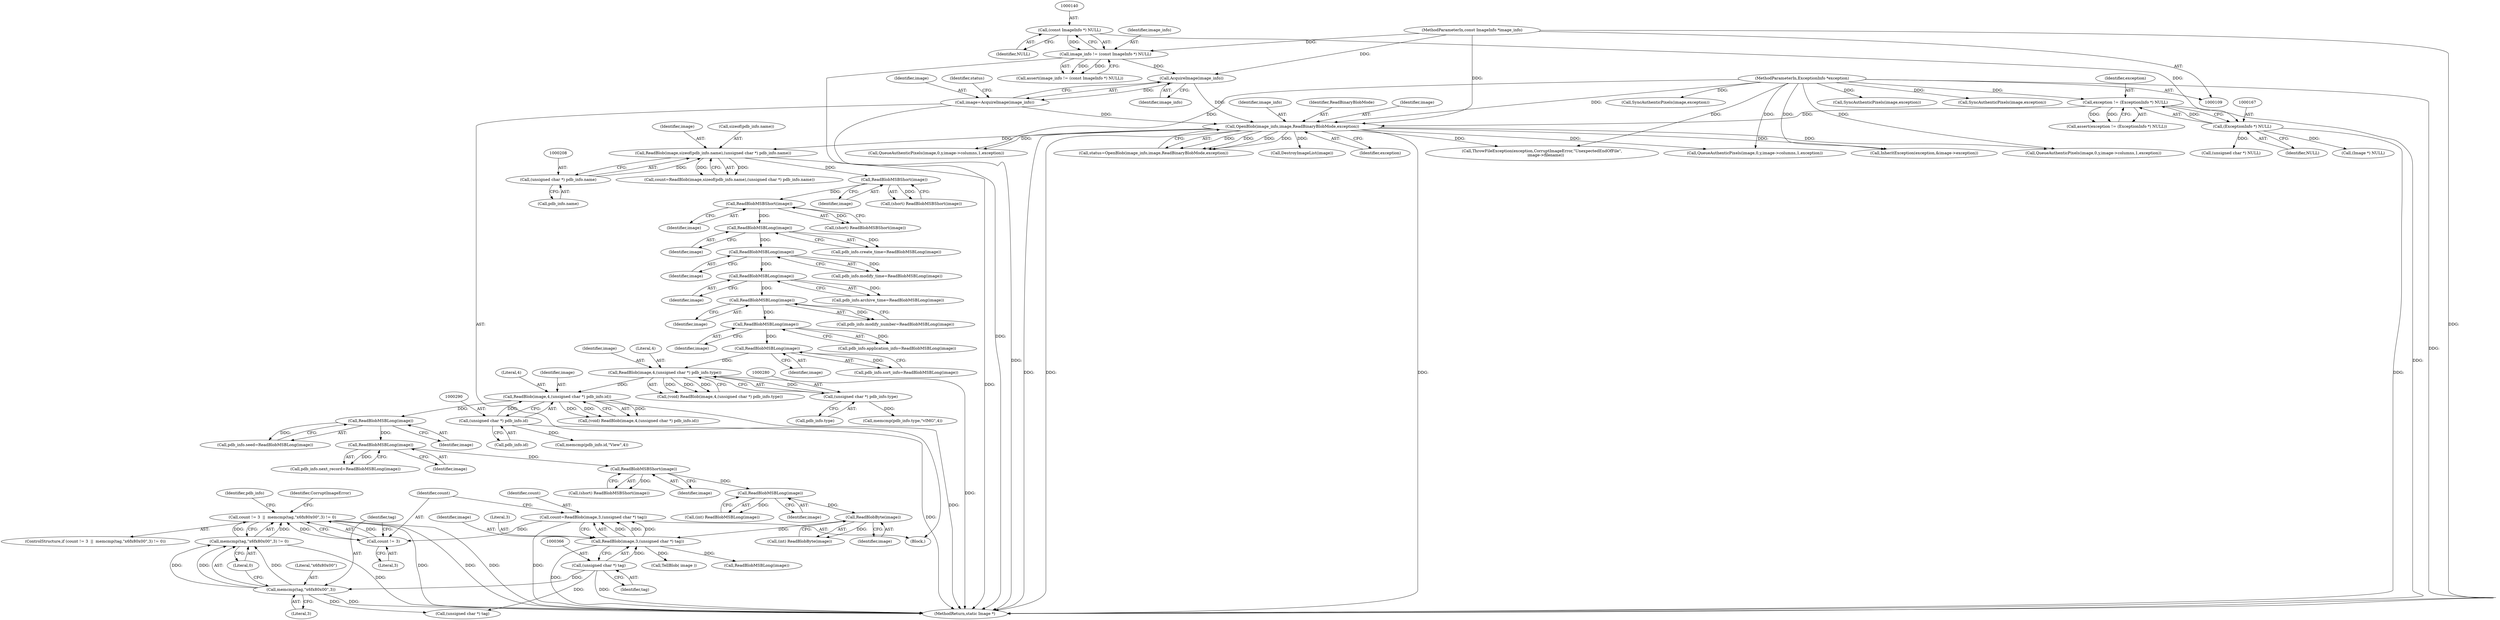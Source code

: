 digraph "0_ImageMagick_424d40ebfcde48bb872eba75179d3d73704fdf1f@API" {
"1000369" [label="(Call,count != 3  ||  memcmp(tag,\"\x6f\x80\x00\",3) != 0)"];
"1000370" [label="(Call,count != 3)"];
"1000360" [label="(Call,count=ReadBlob(image,3,(unsigned char *) tag))"];
"1000362" [label="(Call,ReadBlob(image,3,(unsigned char *) tag))"];
"1000355" [label="(Call,ReadBlobByte(image))"];
"1000347" [label="(Call,ReadBlobMSBLong(image))"];
"1000312" [label="(Call,ReadBlobMSBShort(image))"];
"1000304" [label="(Call,ReadBlobMSBLong(image))"];
"1000298" [label="(Call,ReadBlobMSBLong(image))"];
"1000286" [label="(Call,ReadBlob(image,4,(unsigned char *) pdb_info.id))"];
"1000276" [label="(Call,ReadBlob(image,4,(unsigned char *) pdb_info.type))"];
"1000272" [label="(Call,ReadBlobMSBLong(image))"];
"1000266" [label="(Call,ReadBlobMSBLong(image))"];
"1000260" [label="(Call,ReadBlobMSBLong(image))"];
"1000254" [label="(Call,ReadBlobMSBLong(image))"];
"1000248" [label="(Call,ReadBlobMSBLong(image))"];
"1000242" [label="(Call,ReadBlobMSBLong(image))"];
"1000236" [label="(Call,ReadBlobMSBShort(image))"];
"1000228" [label="(Call,ReadBlobMSBShort(image))"];
"1000201" [label="(Call,ReadBlob(image,sizeof(pdb_info.name),(unsigned char *) pdb_info.name))"];
"1000181" [label="(Call,OpenBlob(image_info,image,ReadBinaryBlobMode,exception))"];
"1000177" [label="(Call,AcquireImage(image_info))"];
"1000137" [label="(Call,image_info != (const ImageInfo *) NULL)"];
"1000110" [label="(MethodParameterIn,const ImageInfo *image_info)"];
"1000139" [label="(Call,(const ImageInfo *) NULL)"];
"1000175" [label="(Call,image=AcquireImage(image_info))"];
"1000164" [label="(Call,exception != (ExceptionInfo *) NULL)"];
"1000111" [label="(MethodParameterIn,ExceptionInfo *exception)"];
"1000166" [label="(Call,(ExceptionInfo *) NULL)"];
"1000207" [label="(Call,(unsigned char *) pdb_info.name)"];
"1000279" [label="(Call,(unsigned char *) pdb_info.type)"];
"1000289" [label="(Call,(unsigned char *) pdb_info.id)"];
"1000365" [label="(Call,(unsigned char *) tag)"];
"1000373" [label="(Call,memcmp(tag,\"\x6f\x80\x00\",3) != 0)"];
"1000374" [label="(Call,memcmp(tag,\"\x6f\x80\x00\",3))"];
"1000249" [label="(Identifier,image)"];
"1000365" [label="(Call,(unsigned char *) tag)"];
"1000274" [label="(Call,(void) ReadBlob(image,4,(unsigned char *) pdb_info.type))"];
"1000199" [label="(Call,count=ReadBlob(image,sizeof(pdb_info.name),(unsigned char *) pdb_info.name))"];
"1000243" [label="(Identifier,image)"];
"1000288" [label="(Literal,4)"];
"1000298" [label="(Call,ReadBlobMSBLong(image))"];
"1000371" [label="(Identifier,count)"];
"1000375" [label="(Identifier,tag)"];
"1000286" [label="(Call,ReadBlob(image,4,(unsigned char *) pdb_info.id))"];
"1000180" [label="(Identifier,status)"];
"1000207" [label="(Call,(unsigned char *) pdb_info.name)"];
"1000362" [label="(Call,ReadBlob(image,3,(unsigned char *) tag))"];
"1000363" [label="(Identifier,image)"];
"1000304" [label="(Call,ReadBlobMSBLong(image))"];
"1000376" [label="(Literal,\"\x6f\x80\x00\")"];
"1000254" [label="(Call,ReadBlobMSBLong(image))"];
"1001031" [label="(Call,QueueAuthenticPixels(image,0,y,image->columns,1,exception))"];
"1000137" [label="(Call,image_info != (const ImageInfo *) NULL)"];
"1000176" [label="(Identifier,image)"];
"1000345" [label="(Call,(int) ReadBlobMSBLong(image))"];
"1000377" [label="(Literal,3)"];
"1000175" [label="(Call,image=AcquireImage(image_info))"];
"1000313" [label="(Identifier,image)"];
"1000360" [label="(Call,count=ReadBlob(image,3,(unsigned char *) tag))"];
"1000139" [label="(Call,(const ImageInfo *) NULL)"];
"1000361" [label="(Identifier,count)"];
"1000433" [label="(Call,TellBlob( image ))"];
"1000226" [label="(Call,(short) ReadBlobMSBShort(image))"];
"1000277" [label="(Identifier,image)"];
"1000182" [label="(Identifier,image_info)"];
"1000179" [label="(Call,status=OpenBlob(image_info,image,ReadBinaryBlobMode,exception))"];
"1000136" [label="(Call,assert(image_info != (const ImageInfo *) NULL))"];
"1000356" [label="(Identifier,image)"];
"1000266" [label="(Call,ReadBlobMSBLong(image))"];
"1000256" [label="(Call,pdb_info.modify_number=ReadBlobMSBLong(image))"];
"1000236" [label="(Call,ReadBlobMSBShort(image))"];
"1000178" [label="(Identifier,image_info)"];
"1001106" [label="(Call,SyncAuthenticPixels(image,exception))"];
"1000255" [label="(Identifier,image)"];
"1000874" [label="(Call,QueueAuthenticPixels(image,0,y,image->columns,1,exception))"];
"1000370" [label="(Call,count != 3)"];
"1000112" [label="(Block,)"];
"1001147" [label="(Call,ThrowFileException(exception,CorruptImageError,\"UnexpectedEndOfFile\",\n      image->filename))"];
"1000165" [label="(Identifier,exception)"];
"1000238" [label="(Call,pdb_info.create_time=ReadBlobMSBLong(image))"];
"1000353" [label="(Call,(int) ReadBlobByte(image))"];
"1000201" [label="(Call,ReadBlob(image,sizeof(pdb_info.name),(unsigned char *) pdb_info.name))"];
"1000234" [label="(Call,(short) ReadBlobMSBShort(image))"];
"1000209" [label="(Call,pdb_info.name)"];
"1000164" [label="(Call,exception != (ExceptionInfo *) NULL)"];
"1000373" [label="(Call,memcmp(tag,\"\x6f\x80\x00\",3) != 0)"];
"1000268" [label="(Call,pdb_info.sort_info=ReadBlobMSBLong(image))"];
"1000385" [label="(Identifier,pdb_info)"];
"1000184" [label="(Identifier,ReadBinaryBlobMode)"];
"1000312" [label="(Call,ReadBlobMSBShort(image))"];
"1000395" [label="(Call,ReadBlobMSBLong(image))"];
"1000368" [label="(ControlStructure,if (count != 3  ||  memcmp(tag,\"\x6f\x80\x00\",3) != 0))"];
"1000355" [label="(Call,ReadBlobByte(image))"];
"1000279" [label="(Call,(unsigned char *) pdb_info.type)"];
"1000244" [label="(Call,pdb_info.modify_time=ReadBlobMSBLong(image))"];
"1001285" [label="(MethodReturn,static Image *)"];
"1000299" [label="(Identifier,image)"];
"1000237" [label="(Identifier,image)"];
"1000110" [label="(MethodParameterIn,const ImageInfo *image_info)"];
"1000166" [label="(Call,(ExceptionInfo *) NULL)"];
"1000325" [label="(Call,memcmp(pdb_info.id,\"View\",4))"];
"1000380" [label="(Identifier,CorruptImageError)"];
"1000141" [label="(Identifier,NULL)"];
"1000193" [label="(Call,DestroyImageList(image))"];
"1000276" [label="(Call,ReadBlob(image,4,(unsigned char *) pdb_info.type))"];
"1000300" [label="(Call,pdb_info.next_record=ReadBlobMSBLong(image))"];
"1000830" [label="(Call,SyncAuthenticPixels(image,exception))"];
"1000272" [label="(Call,ReadBlobMSBLong(image))"];
"1000294" [label="(Call,pdb_info.seed=ReadBlobMSBLong(image))"];
"1000310" [label="(Call,(short) ReadBlobMSBShort(image))"];
"1000348" [label="(Identifier,image)"];
"1000183" [label="(Identifier,image)"];
"1000317" [label="(Call,memcmp(pdb_info.type,\"vIMG\",4))"];
"1000364" [label="(Literal,3)"];
"1000185" [label="(Identifier,exception)"];
"1000203" [label="(Call,sizeof(pdb_info.name))"];
"1000177" [label="(Call,AcquireImage(image_info))"];
"1000202" [label="(Identifier,image)"];
"1000248" [label="(Call,ReadBlobMSBLong(image))"];
"1000305" [label="(Identifier,image)"];
"1000111" [label="(MethodParameterIn,ExceptionInfo *exception)"];
"1000638" [label="(Call,InheritException(exception,&image->exception))"];
"1000138" [label="(Identifier,image_info)"];
"1000987" [label="(Call,SyncAuthenticPixels(image,exception))"];
"1000410" [label="(Call,(unsigned char *) tag)"];
"1000267" [label="(Identifier,image)"];
"1000291" [label="(Call,pdb_info.id)"];
"1000163" [label="(Call,assert(exception != (ExceptionInfo *) NULL))"];
"1000278" [label="(Literal,4)"];
"1000347" [label="(Call,ReadBlobMSBLong(image))"];
"1000242" [label="(Call,ReadBlobMSBLong(image))"];
"1000196" [label="(Call,(Image *) NULL)"];
"1000369" [label="(Call,count != 3  ||  memcmp(tag,\"\x6f\x80\x00\",3) != 0)"];
"1000284" [label="(Call,(void) ReadBlob(image,4,(unsigned char *) pdb_info.id))"];
"1000759" [label="(Call,QueueAuthenticPixels(image,0,y,image->columns,1,exception))"];
"1000260" [label="(Call,ReadBlobMSBLong(image))"];
"1000262" [label="(Call,pdb_info.application_info=ReadBlobMSBLong(image))"];
"1000168" [label="(Identifier,NULL)"];
"1000281" [label="(Call,pdb_info.type)"];
"1000367" [label="(Identifier,tag)"];
"1000287" [label="(Identifier,image)"];
"1000676" [label="(Call,(unsigned char *) NULL)"];
"1000228" [label="(Call,ReadBlobMSBShort(image))"];
"1000273" [label="(Identifier,image)"];
"1000378" [label="(Literal,0)"];
"1000289" [label="(Call,(unsigned char *) pdb_info.id)"];
"1000372" [label="(Literal,3)"];
"1000261" [label="(Identifier,image)"];
"1000181" [label="(Call,OpenBlob(image_info,image,ReadBinaryBlobMode,exception))"];
"1000250" [label="(Call,pdb_info.archive_time=ReadBlobMSBLong(image))"];
"1000229" [label="(Identifier,image)"];
"1000374" [label="(Call,memcmp(tag,\"\x6f\x80\x00\",3))"];
"1000369" -> "1000368"  [label="AST: "];
"1000369" -> "1000370"  [label="CFG: "];
"1000369" -> "1000373"  [label="CFG: "];
"1000370" -> "1000369"  [label="AST: "];
"1000373" -> "1000369"  [label="AST: "];
"1000380" -> "1000369"  [label="CFG: "];
"1000385" -> "1000369"  [label="CFG: "];
"1000369" -> "1001285"  [label="DDG: "];
"1000369" -> "1001285"  [label="DDG: "];
"1000369" -> "1001285"  [label="DDG: "];
"1000370" -> "1000369"  [label="DDG: "];
"1000370" -> "1000369"  [label="DDG: "];
"1000373" -> "1000369"  [label="DDG: "];
"1000373" -> "1000369"  [label="DDG: "];
"1000370" -> "1000372"  [label="CFG: "];
"1000371" -> "1000370"  [label="AST: "];
"1000372" -> "1000370"  [label="AST: "];
"1000375" -> "1000370"  [label="CFG: "];
"1000360" -> "1000370"  [label="DDG: "];
"1000360" -> "1000112"  [label="AST: "];
"1000360" -> "1000362"  [label="CFG: "];
"1000361" -> "1000360"  [label="AST: "];
"1000362" -> "1000360"  [label="AST: "];
"1000371" -> "1000360"  [label="CFG: "];
"1000360" -> "1001285"  [label="DDG: "];
"1000362" -> "1000360"  [label="DDG: "];
"1000362" -> "1000360"  [label="DDG: "];
"1000362" -> "1000360"  [label="DDG: "];
"1000362" -> "1000365"  [label="CFG: "];
"1000363" -> "1000362"  [label="AST: "];
"1000364" -> "1000362"  [label="AST: "];
"1000365" -> "1000362"  [label="AST: "];
"1000362" -> "1001285"  [label="DDG: "];
"1000355" -> "1000362"  [label="DDG: "];
"1000365" -> "1000362"  [label="DDG: "];
"1000362" -> "1000395"  [label="DDG: "];
"1000362" -> "1000433"  [label="DDG: "];
"1000355" -> "1000353"  [label="AST: "];
"1000355" -> "1000356"  [label="CFG: "];
"1000356" -> "1000355"  [label="AST: "];
"1000353" -> "1000355"  [label="CFG: "];
"1000355" -> "1000353"  [label="DDG: "];
"1000347" -> "1000355"  [label="DDG: "];
"1000347" -> "1000345"  [label="AST: "];
"1000347" -> "1000348"  [label="CFG: "];
"1000348" -> "1000347"  [label="AST: "];
"1000345" -> "1000347"  [label="CFG: "];
"1000347" -> "1000345"  [label="DDG: "];
"1000312" -> "1000347"  [label="DDG: "];
"1000312" -> "1000310"  [label="AST: "];
"1000312" -> "1000313"  [label="CFG: "];
"1000313" -> "1000312"  [label="AST: "];
"1000310" -> "1000312"  [label="CFG: "];
"1000312" -> "1000310"  [label="DDG: "];
"1000304" -> "1000312"  [label="DDG: "];
"1000304" -> "1000300"  [label="AST: "];
"1000304" -> "1000305"  [label="CFG: "];
"1000305" -> "1000304"  [label="AST: "];
"1000300" -> "1000304"  [label="CFG: "];
"1000304" -> "1000300"  [label="DDG: "];
"1000298" -> "1000304"  [label="DDG: "];
"1000298" -> "1000294"  [label="AST: "];
"1000298" -> "1000299"  [label="CFG: "];
"1000299" -> "1000298"  [label="AST: "];
"1000294" -> "1000298"  [label="CFG: "];
"1000298" -> "1000294"  [label="DDG: "];
"1000286" -> "1000298"  [label="DDG: "];
"1000286" -> "1000284"  [label="AST: "];
"1000286" -> "1000289"  [label="CFG: "];
"1000287" -> "1000286"  [label="AST: "];
"1000288" -> "1000286"  [label="AST: "];
"1000289" -> "1000286"  [label="AST: "];
"1000284" -> "1000286"  [label="CFG: "];
"1000286" -> "1001285"  [label="DDG: "];
"1000286" -> "1000284"  [label="DDG: "];
"1000286" -> "1000284"  [label="DDG: "];
"1000286" -> "1000284"  [label="DDG: "];
"1000276" -> "1000286"  [label="DDG: "];
"1000289" -> "1000286"  [label="DDG: "];
"1000276" -> "1000274"  [label="AST: "];
"1000276" -> "1000279"  [label="CFG: "];
"1000277" -> "1000276"  [label="AST: "];
"1000278" -> "1000276"  [label="AST: "];
"1000279" -> "1000276"  [label="AST: "];
"1000274" -> "1000276"  [label="CFG: "];
"1000276" -> "1001285"  [label="DDG: "];
"1000276" -> "1000274"  [label="DDG: "];
"1000276" -> "1000274"  [label="DDG: "];
"1000276" -> "1000274"  [label="DDG: "];
"1000272" -> "1000276"  [label="DDG: "];
"1000279" -> "1000276"  [label="DDG: "];
"1000272" -> "1000268"  [label="AST: "];
"1000272" -> "1000273"  [label="CFG: "];
"1000273" -> "1000272"  [label="AST: "];
"1000268" -> "1000272"  [label="CFG: "];
"1000272" -> "1000268"  [label="DDG: "];
"1000266" -> "1000272"  [label="DDG: "];
"1000266" -> "1000262"  [label="AST: "];
"1000266" -> "1000267"  [label="CFG: "];
"1000267" -> "1000266"  [label="AST: "];
"1000262" -> "1000266"  [label="CFG: "];
"1000266" -> "1000262"  [label="DDG: "];
"1000260" -> "1000266"  [label="DDG: "];
"1000260" -> "1000256"  [label="AST: "];
"1000260" -> "1000261"  [label="CFG: "];
"1000261" -> "1000260"  [label="AST: "];
"1000256" -> "1000260"  [label="CFG: "];
"1000260" -> "1000256"  [label="DDG: "];
"1000254" -> "1000260"  [label="DDG: "];
"1000254" -> "1000250"  [label="AST: "];
"1000254" -> "1000255"  [label="CFG: "];
"1000255" -> "1000254"  [label="AST: "];
"1000250" -> "1000254"  [label="CFG: "];
"1000254" -> "1000250"  [label="DDG: "];
"1000248" -> "1000254"  [label="DDG: "];
"1000248" -> "1000244"  [label="AST: "];
"1000248" -> "1000249"  [label="CFG: "];
"1000249" -> "1000248"  [label="AST: "];
"1000244" -> "1000248"  [label="CFG: "];
"1000248" -> "1000244"  [label="DDG: "];
"1000242" -> "1000248"  [label="DDG: "];
"1000242" -> "1000238"  [label="AST: "];
"1000242" -> "1000243"  [label="CFG: "];
"1000243" -> "1000242"  [label="AST: "];
"1000238" -> "1000242"  [label="CFG: "];
"1000242" -> "1000238"  [label="DDG: "];
"1000236" -> "1000242"  [label="DDG: "];
"1000236" -> "1000234"  [label="AST: "];
"1000236" -> "1000237"  [label="CFG: "];
"1000237" -> "1000236"  [label="AST: "];
"1000234" -> "1000236"  [label="CFG: "];
"1000236" -> "1000234"  [label="DDG: "];
"1000228" -> "1000236"  [label="DDG: "];
"1000228" -> "1000226"  [label="AST: "];
"1000228" -> "1000229"  [label="CFG: "];
"1000229" -> "1000228"  [label="AST: "];
"1000226" -> "1000228"  [label="CFG: "];
"1000228" -> "1000226"  [label="DDG: "];
"1000201" -> "1000228"  [label="DDG: "];
"1000201" -> "1000199"  [label="AST: "];
"1000201" -> "1000207"  [label="CFG: "];
"1000202" -> "1000201"  [label="AST: "];
"1000203" -> "1000201"  [label="AST: "];
"1000207" -> "1000201"  [label="AST: "];
"1000199" -> "1000201"  [label="CFG: "];
"1000201" -> "1001285"  [label="DDG: "];
"1000201" -> "1000199"  [label="DDG: "];
"1000201" -> "1000199"  [label="DDG: "];
"1000181" -> "1000201"  [label="DDG: "];
"1000207" -> "1000201"  [label="DDG: "];
"1000181" -> "1000179"  [label="AST: "];
"1000181" -> "1000185"  [label="CFG: "];
"1000182" -> "1000181"  [label="AST: "];
"1000183" -> "1000181"  [label="AST: "];
"1000184" -> "1000181"  [label="AST: "];
"1000185" -> "1000181"  [label="AST: "];
"1000179" -> "1000181"  [label="CFG: "];
"1000181" -> "1001285"  [label="DDG: "];
"1000181" -> "1001285"  [label="DDG: "];
"1000181" -> "1001285"  [label="DDG: "];
"1000181" -> "1000179"  [label="DDG: "];
"1000181" -> "1000179"  [label="DDG: "];
"1000181" -> "1000179"  [label="DDG: "];
"1000181" -> "1000179"  [label="DDG: "];
"1000177" -> "1000181"  [label="DDG: "];
"1000110" -> "1000181"  [label="DDG: "];
"1000175" -> "1000181"  [label="DDG: "];
"1000164" -> "1000181"  [label="DDG: "];
"1000111" -> "1000181"  [label="DDG: "];
"1000181" -> "1000193"  [label="DDG: "];
"1000181" -> "1000638"  [label="DDG: "];
"1000181" -> "1000759"  [label="DDG: "];
"1000181" -> "1000874"  [label="DDG: "];
"1000181" -> "1001031"  [label="DDG: "];
"1000181" -> "1001147"  [label="DDG: "];
"1000177" -> "1000175"  [label="AST: "];
"1000177" -> "1000178"  [label="CFG: "];
"1000178" -> "1000177"  [label="AST: "];
"1000175" -> "1000177"  [label="CFG: "];
"1000177" -> "1000175"  [label="DDG: "];
"1000137" -> "1000177"  [label="DDG: "];
"1000110" -> "1000177"  [label="DDG: "];
"1000137" -> "1000136"  [label="AST: "];
"1000137" -> "1000139"  [label="CFG: "];
"1000138" -> "1000137"  [label="AST: "];
"1000139" -> "1000137"  [label="AST: "];
"1000136" -> "1000137"  [label="CFG: "];
"1000137" -> "1001285"  [label="DDG: "];
"1000137" -> "1000136"  [label="DDG: "];
"1000137" -> "1000136"  [label="DDG: "];
"1000110" -> "1000137"  [label="DDG: "];
"1000139" -> "1000137"  [label="DDG: "];
"1000110" -> "1000109"  [label="AST: "];
"1000110" -> "1001285"  [label="DDG: "];
"1000139" -> "1000141"  [label="CFG: "];
"1000140" -> "1000139"  [label="AST: "];
"1000141" -> "1000139"  [label="AST: "];
"1000139" -> "1000166"  [label="DDG: "];
"1000175" -> "1000112"  [label="AST: "];
"1000176" -> "1000175"  [label="AST: "];
"1000180" -> "1000175"  [label="CFG: "];
"1000175" -> "1001285"  [label="DDG: "];
"1000164" -> "1000163"  [label="AST: "];
"1000164" -> "1000166"  [label="CFG: "];
"1000165" -> "1000164"  [label="AST: "];
"1000166" -> "1000164"  [label="AST: "];
"1000163" -> "1000164"  [label="CFG: "];
"1000164" -> "1001285"  [label="DDG: "];
"1000164" -> "1000163"  [label="DDG: "];
"1000164" -> "1000163"  [label="DDG: "];
"1000111" -> "1000164"  [label="DDG: "];
"1000166" -> "1000164"  [label="DDG: "];
"1000111" -> "1000109"  [label="AST: "];
"1000111" -> "1001285"  [label="DDG: "];
"1000111" -> "1000638"  [label="DDG: "];
"1000111" -> "1000759"  [label="DDG: "];
"1000111" -> "1000830"  [label="DDG: "];
"1000111" -> "1000874"  [label="DDG: "];
"1000111" -> "1000987"  [label="DDG: "];
"1000111" -> "1001031"  [label="DDG: "];
"1000111" -> "1001106"  [label="DDG: "];
"1000111" -> "1001147"  [label="DDG: "];
"1000166" -> "1000168"  [label="CFG: "];
"1000167" -> "1000166"  [label="AST: "];
"1000168" -> "1000166"  [label="AST: "];
"1000166" -> "1001285"  [label="DDG: "];
"1000166" -> "1000196"  [label="DDG: "];
"1000166" -> "1000676"  [label="DDG: "];
"1000207" -> "1000209"  [label="CFG: "];
"1000208" -> "1000207"  [label="AST: "];
"1000209" -> "1000207"  [label="AST: "];
"1000279" -> "1000281"  [label="CFG: "];
"1000280" -> "1000279"  [label="AST: "];
"1000281" -> "1000279"  [label="AST: "];
"1000279" -> "1000317"  [label="DDG: "];
"1000289" -> "1000291"  [label="CFG: "];
"1000290" -> "1000289"  [label="AST: "];
"1000291" -> "1000289"  [label="AST: "];
"1000289" -> "1001285"  [label="DDG: "];
"1000289" -> "1000325"  [label="DDG: "];
"1000365" -> "1000367"  [label="CFG: "];
"1000366" -> "1000365"  [label="AST: "];
"1000367" -> "1000365"  [label="AST: "];
"1000365" -> "1001285"  [label="DDG: "];
"1000365" -> "1000374"  [label="DDG: "];
"1000365" -> "1000410"  [label="DDG: "];
"1000373" -> "1000378"  [label="CFG: "];
"1000374" -> "1000373"  [label="AST: "];
"1000378" -> "1000373"  [label="AST: "];
"1000373" -> "1001285"  [label="DDG: "];
"1000374" -> "1000373"  [label="DDG: "];
"1000374" -> "1000373"  [label="DDG: "];
"1000374" -> "1000373"  [label="DDG: "];
"1000374" -> "1000377"  [label="CFG: "];
"1000375" -> "1000374"  [label="AST: "];
"1000376" -> "1000374"  [label="AST: "];
"1000377" -> "1000374"  [label="AST: "];
"1000378" -> "1000374"  [label="CFG: "];
"1000374" -> "1001285"  [label="DDG: "];
"1000374" -> "1000410"  [label="DDG: "];
}
